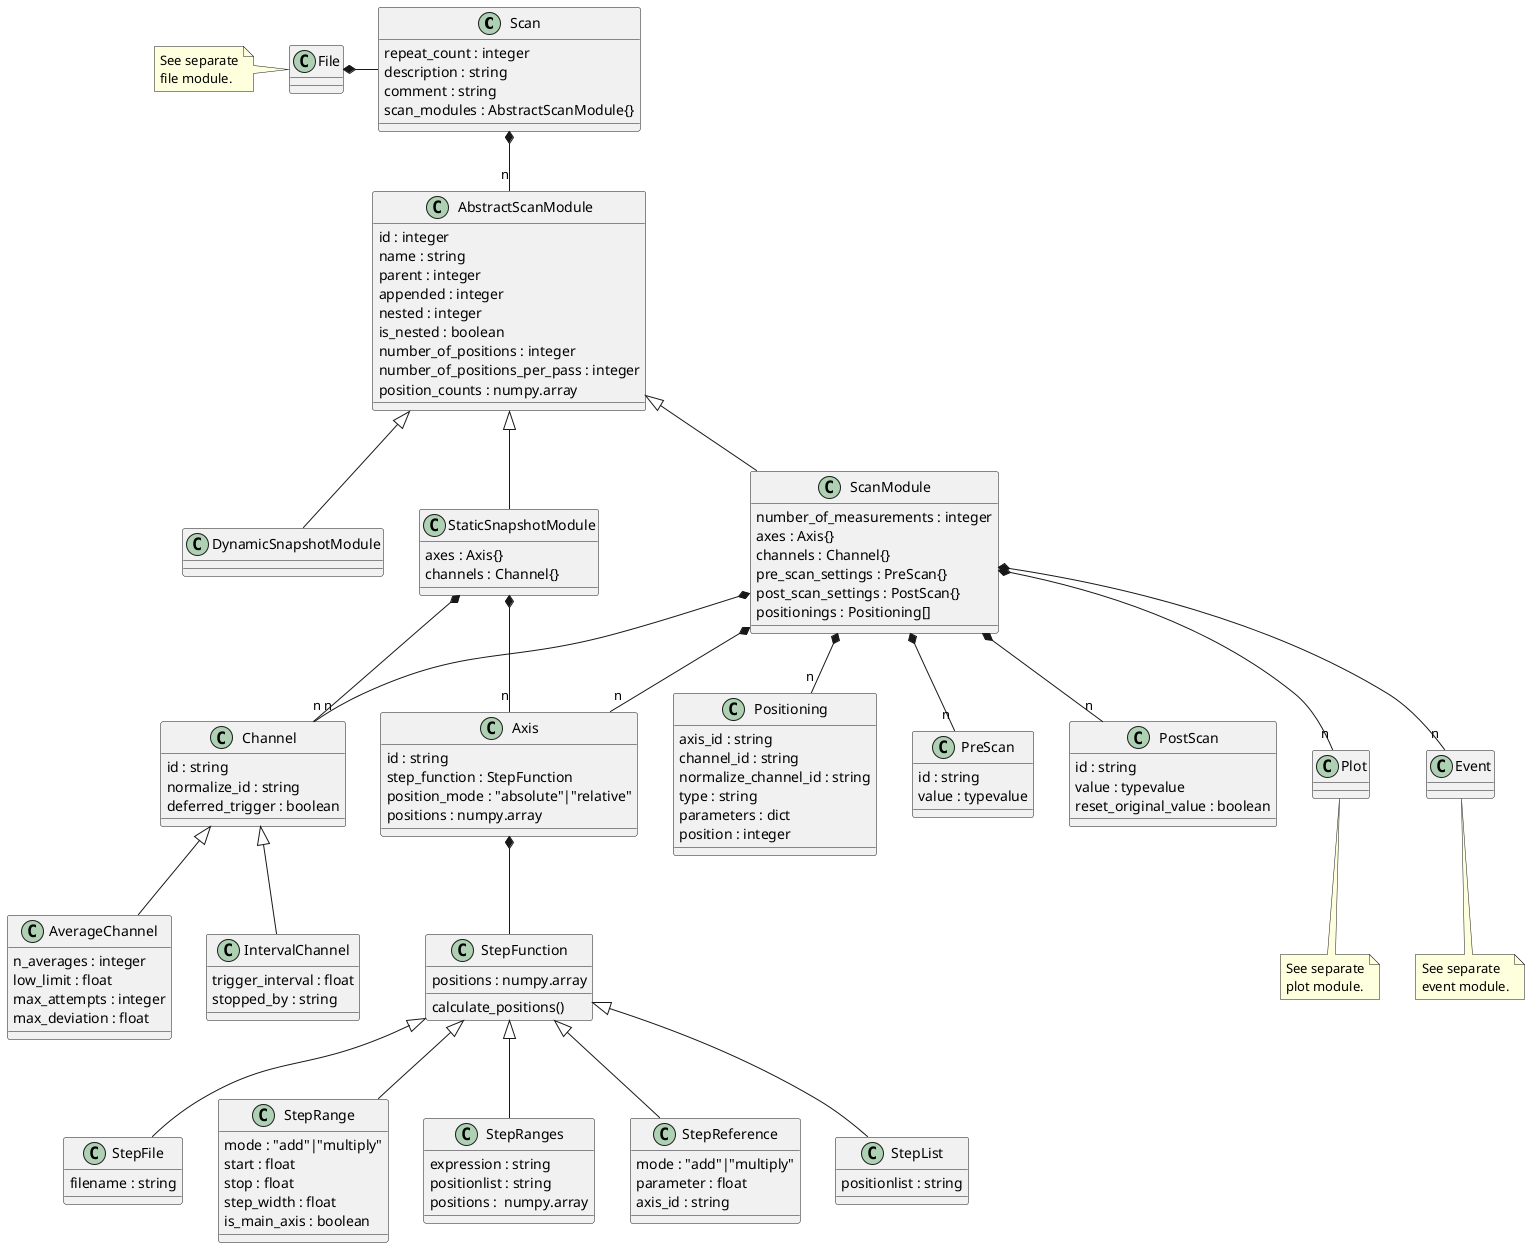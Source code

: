 @startuml
'https://plantuml.com/class-diagram

class Scan {
    repeat_count : integer
    description : string
    comment : string
    scan_modules : AbstractScanModule{}
}
Scan *-- "n" AbstractScanModule
'Scan *-- "n" PauseCondition
'Scan *-- "n" Event

'note bottom of PauseCondition: See separate\nevent module.

File *- Scan
note left of File: See separate\nfile module.

class AbstractScanModule {
    id : integer
    name : string
    parent : integer
    appended : integer
    nested : integer
    is_nested : boolean
    number_of_positions : integer
    number_of_positions_per_pass : integer
    position_counts : numpy.array
}

class ScanModule extends AbstractScanModule {
    number_of_measurements : integer
    axes : Axis{}
    channels : Channel{}
    pre_scan_settings : PreScan{}
    post_scan_settings : PostScan{}
    positionings : Positioning[]
    'plots : Plot[]
}
ScanModule *-- "n" Event
ScanModule *-- "n" Axis
ScanModule *-- "n" Channel
ScanModule *-- "n" Positioning
ScanModule *-- "n" PreScan
ScanModule *-- "n" PostScan
ScanModule *-- "n" Plot

note bottom of Plot: See separate\nplot module.
note bottom of Event: See separate\nevent module.

class DynamicSnapshotModule extends AbstractScanModule

class StaticSnapshotModule extends AbstractScanModule {
    axes : Axis{}
    channels : Channel{}
}

StaticSnapshotModule *-- "n" Axis
StaticSnapshotModule *-- "n" Channel

Channel -[hidden]> Axis

DynamicSnapshotModule -[hidden]> StaticSnapshotModule

class StaticSnapshotModule {
}

class Axis {
    id : string
    step_function : StepFunction
    position_mode : "absolute"|"relative"
    positions : numpy.array
}
Axis *-- StepFunction

class Channel {
    id : string
    normalize_id : string
    'redo_events : Event[]
    deferred_trigger : boolean
}
'Channel *-- "n" Event

class IntervalChannel extends Channel {
    trigger_interval : float
    stopped_by : string
}

class AverageChannel extends Channel {
    n_averages : integer
    low_limit : float
    max_attempts : integer
    max_deviation : float
}

class Positioning {
    axis_id : string
    channel_id : string
    normalize_channel_id : string
    type : string
    parameters : dict
    position : integer
}
'Positioning *-- Controller

class PreScan {
    id : string
    value : typevalue
}

class PostScan {
    id : string
    value : typevalue
    reset_original_value : boolean
}

class StepFunction {
    positions : numpy.array
    calculate_positions()
}

class StepFile extends StepFunction {
    filename : string
}

class StepRange extends StepFunction {
    mode : "add"|"multiply"
    start : float
    stop : float
    step_width : float
    is_main_axis : boolean
}

class StepRanges extends StepFunction {
    expression : string
    positionlist : string
    positions :  numpy.array
}

class StepReference extends StepFunction {
    mode : "add"|"multiply"
    parameter : float
    axis_id : string
}

class StepList extends StepFunction {
    positionlist : string
}
@enduml